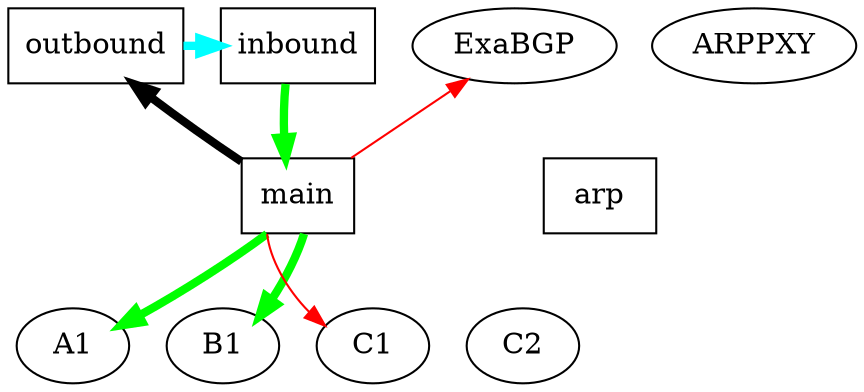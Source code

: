 digraph {
      size = "100,100";
      main, outbound, inbound, arp [shape=box];
      { rank=min; inbound outbound ARPPXY ExaBGP}
      { rank=same; A1 B1 C1 C2 } 
      { rank=same; main arp }
      /*
      edge [style=dashed, dir=none]
      main -> outbound;
      main -> inbound;
      inbound -> outbound;
      arp -> main;
      ARPPXY -> arp;
      ExaBGP -> main;
      A1 -> main;
      B1 -> main;
      C1 -> main;
      C2 -> main;
      edge [dir=forward]
      */

	// BGP flows
      main -> ExaBGP [color=red]
      main -> A1 [style=invis]
      main -> B1 [style=invis]
      main -> C1 [color=red]
      main -> C2 [style=invis]

      // ARP flows
      main -> ExaBGP [style=invis]
      main -> A1 [style=invis]
      main -> B1 [style=invis]
      main -> C1 [style=invis]
      main -> C2 [style=invis]

      // VMAC ARP flows
      main -> A1 [style=invis]
      main -> B1 [style=invis]
      main -> C1 [style=invis]
      main -> C2 [style=invis]

      main -> arp [style=invis]
      
      arp -> ARPPXY [style=invis]

      arp -> main [style=invis]

      main -> outbound [color=black,penwidth=2.0,penwidth=4.0]
      main -> C1 [style=invis]
      main -> C2 [style=invis]
      main -> A1 [color=green,penwidth=2.0,penwidth=4.0]
      main -> B1 [color=green,penwidth=2.0,penwidth=4.0]

      main -> outbound [style=invis]

      outbound -> inbound [style=invis]

      inbound -> main [style=invis]
      inbound -> main [color=green,penwidth=2.0,penwidth=4.0]
      inbound -> main [style=invis]
      inbound -> main [style=invis]

      outbound -> inbound [color=cyan,penwidth=2.0,penwidth=4.0]
      outbound -> inbound [style=invis]

      A1 -> main [style=invis]
      B1 -> main [style=invis]
      C1 -> main [style=invis]
      C2 -> main [style=invis]
      ExaBGP -> main [style=invis]
      ARPPXY -> arp [style=invis]
}
